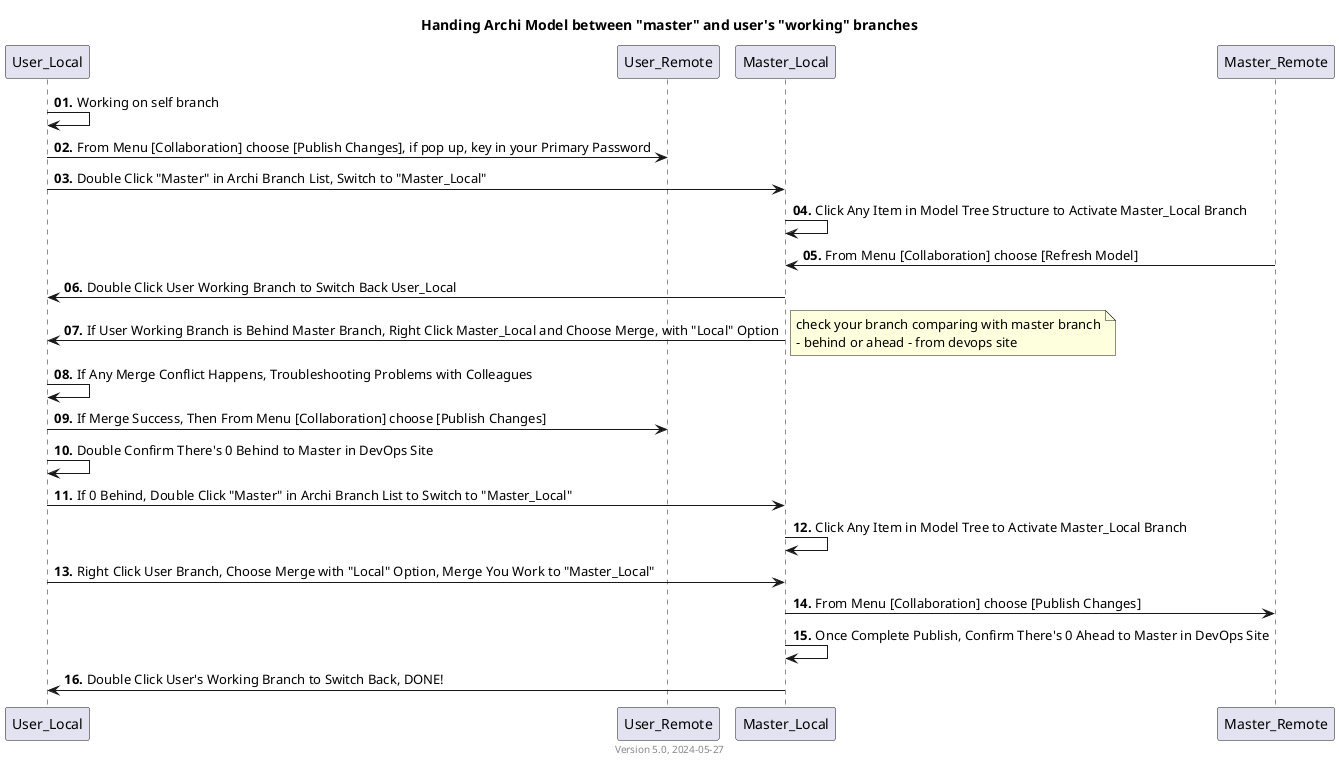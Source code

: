 @startuml

title Handing Archi Model between "master" and user's "working" branches

footer Version 5.0, 2024-05-27

autonumber "<b>00."

User_Local -> User_Local: Working on self branch
User_Local -> User_Remote: From Menu [Collaboration] choose [Publish Changes], if pop up, key in your Primary Password
User_Local -> Master_Local: Double Click "Master" in Archi Branch List, Switch to "Master_Local"
Master_Local -> Master_Local: Click Any Item in Model Tree Structure to Activate Master_Local Branch
Master_Remote -> Master_Local: From Menu [Collaboration] choose [Refresh Model]
Master_Local -> User_Local: Double Click User Working Branch to Switch Back User_Local
Master_Local -> User_Local: If User Working Branch is Behind Master Branch, Right Click Master_Local and Choose Merge, with "Local" Option
note right
    check your branch comparing with master branch
    - behind or ahead - from devops site
end note
User_Local -> User_Local: If Any Merge Conflict Happens, Troubleshooting Problems with Colleagues
User_Local -> User_Remote: If Merge Success, Then From Menu [Collaboration] choose [Publish Changes]
User_Local -> User_Local: Double Confirm There's 0 Behind to Master in DevOps Site
User_Local -> Master_Local: If 0 Behind, Double Click "Master" in Archi Branch List to Switch to "Master_Local"
Master_Local -> Master_Local: Click Any Item in Model Tree to Activate Master_Local Branch
User_Local -> Master_Local: Right Click User Branch, Choose Merge with "Local" Option, Merge You Work to "Master_Local"
Master_Local -> Master_Remote: From Menu [Collaboration] choose [Publish Changes]
Master_Local -> Master_Local: Once Complete Publish, Confirm There's 0 Ahead to Master in DevOps Site
Master_Local -> User_Local: Double Click User's Working Branch to Switch Back, DONE!

@enduml
